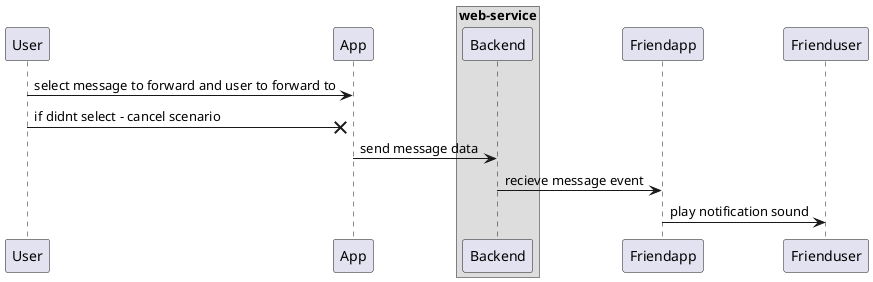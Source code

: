 @startuml
skinparam BoxPadding 10
participant User
participant App
box "web-service"
participant Backend
end box
participant Friendapp
participant Frienduser
User -> App : select message to forward and user to forward to
User ->x App : if didnt select - cancel scenario
App -> Backend : send message data
Backend -> Friendapp : recieve message event 
Friendapp -> Frienduser : play notification sound
@enduml
